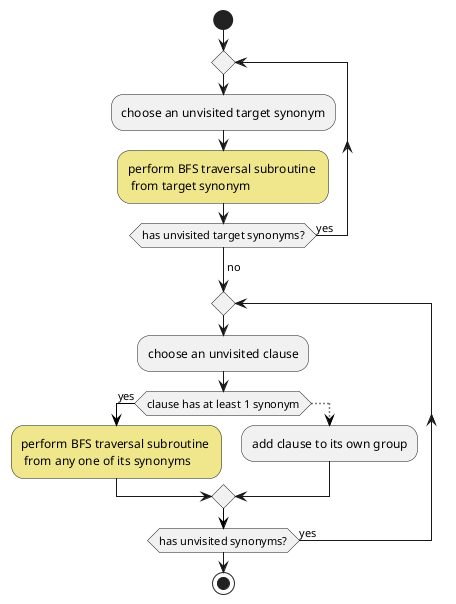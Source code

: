 @startuml
<Style>
activityDiagram {
  BackgroundColor lavender
  BorderColor lavender
  FontName arial
  FontSize 13
LineColor Black
}
document {
   BackgroundColor transparent
}
</style>
skinparam sequence {
  ArrowColor black
  BorderColor black
  ActivityBorderColor black
}

@startuml
start

repeat
  :choose an unvisited target synonym;
  #khaki:perform BFS traversal subroutine \n from target synonym;
repeat while (has unvisited target synonyms?) is (yes)
->no;
repeat
  :choose an unvisited clause;
if (clause has at least 1 synonym) is (yes) then
  -[#black]->
  #khaki:perform BFS traversal subroutine \n from any one of its synonyms;
else
  -[#black,dotted]->
  :add clause to its own group;
endif
-[#black]->
repeat while (has unvisited synonyms?) is (yes)
stop
@enduml